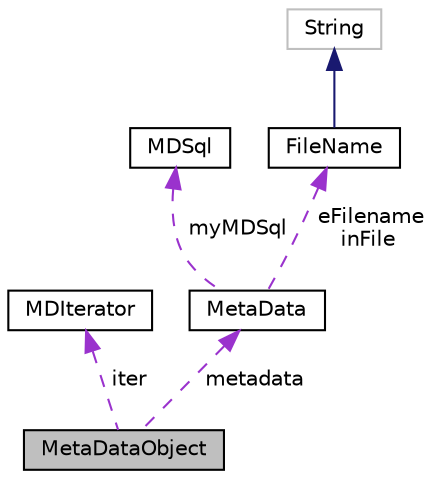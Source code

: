 digraph "MetaDataObject"
{
  edge [fontname="Helvetica",fontsize="10",labelfontname="Helvetica",labelfontsize="10"];
  node [fontname="Helvetica",fontsize="10",shape=record];
  Node1 [label="MetaDataObject",height=0.2,width=0.4,color="black", fillcolor="grey75", style="filled", fontcolor="black"];
  Node2 -> Node1 [dir="back",color="darkorchid3",fontsize="10",style="dashed",label=" iter" ,fontname="Helvetica"];
  Node2 [label="MDIterator",height=0.2,width=0.4,color="black", fillcolor="white", style="filled",URL="$classMDIterator.html"];
  Node3 -> Node1 [dir="back",color="darkorchid3",fontsize="10",style="dashed",label=" metadata" ,fontname="Helvetica"];
  Node3 [label="MetaData",height=0.2,width=0.4,color="black", fillcolor="white", style="filled",URL="$classMetaData.html"];
  Node4 -> Node3 [dir="back",color="darkorchid3",fontsize="10",style="dashed",label=" myMDSql" ,fontname="Helvetica"];
  Node4 [label="MDSql",height=0.2,width=0.4,color="black", fillcolor="white", style="filled",URL="$classMDSql.html"];
  Node5 -> Node3 [dir="back",color="darkorchid3",fontsize="10",style="dashed",label=" eFilename\ninFile" ,fontname="Helvetica"];
  Node5 [label="FileName",height=0.2,width=0.4,color="black", fillcolor="white", style="filled",URL="$classFileName.html"];
  Node6 -> Node5 [dir="back",color="midnightblue",fontsize="10",style="solid",fontname="Helvetica"];
  Node6 [label="String",height=0.2,width=0.4,color="grey75", fillcolor="white", style="filled"];
}

